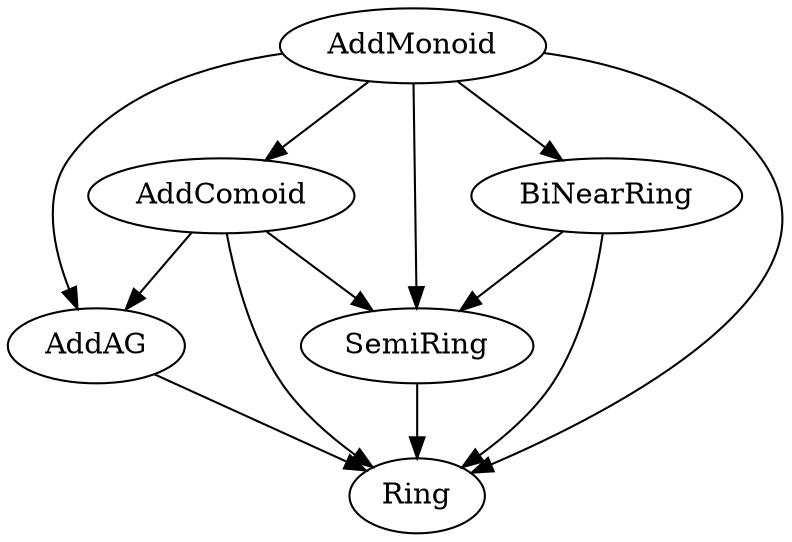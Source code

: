 digraph Hierarchy { AddComoid -> AddAG;
AddMonoid -> AddAG;
AddMonoid -> AddComoid;
AddMonoid -> BiNearRing;
AddAG -> Ring;
AddComoid -> Ring;
AddMonoid -> Ring;
BiNearRing -> Ring;
SemiRing -> Ring;
AddComoid -> SemiRing;
AddMonoid -> SemiRing;
BiNearRing -> SemiRing;
}